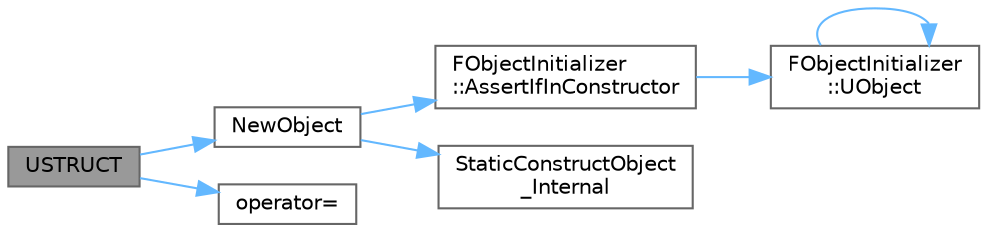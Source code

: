 digraph "USTRUCT"
{
 // INTERACTIVE_SVG=YES
 // LATEX_PDF_SIZE
  bgcolor="transparent";
  edge [fontname=Helvetica,fontsize=10,labelfontname=Helvetica,labelfontsize=10];
  node [fontname=Helvetica,fontsize=10,shape=box,height=0.2,width=0.4];
  rankdir="LR";
  Node1 [id="Node000001",label="USTRUCT",height=0.2,width=0.4,color="gray40", fillcolor="grey60", style="filled", fontcolor="black",tooltip="Key value type for object path channels that stores references to objects as both a hard and soft ref..."];
  Node1 -> Node2 [id="edge1_Node000001_Node000002",color="steelblue1",style="solid",tooltip=" "];
  Node2 [id="Node000002",label="NewObject",height=0.2,width=0.4,color="grey40", fillcolor="white", style="filled",URL="$d0/da9/UObjectGlobals_8h.html#a5bfc0b5d674bcc61332d93ddda0003de",tooltip="Convenience template for constructing a gameplay object."];
  Node2 -> Node3 [id="edge2_Node000002_Node000003",color="steelblue1",style="solid",tooltip=" "];
  Node3 [id="Node000003",label="FObjectInitializer\l::AssertIfInConstructor",height=0.2,width=0.4,color="grey40", fillcolor="white", style="filled",URL="$d5/d7f/classFObjectInitializer.html#af430b0539029f9bf4a6436bd5b5ee31b",tooltip="Asserts with the specified message if code is executed inside UObject constructor."];
  Node3 -> Node4 [id="edge3_Node000003_Node000004",color="steelblue1",style="solid",tooltip=" "];
  Node4 [id="Node000004",label="FObjectInitializer\l::UObject",height=0.2,width=0.4,color="grey40", fillcolor="white", style="filled",URL="$d5/d7f/classFObjectInitializer.html#a883e79be52bfec451a0e77abbe93eaa5",tooltip=" "];
  Node4 -> Node4 [id="edge4_Node000004_Node000004",color="steelblue1",style="solid",tooltip=" "];
  Node2 -> Node5 [id="edge5_Node000002_Node000005",color="steelblue1",style="solid",tooltip=" "];
  Node5 [id="Node000005",label="StaticConstructObject\l_Internal",height=0.2,width=0.4,color="grey40", fillcolor="white", style="filled",URL="$d0/da9/UObjectGlobals_8h.html#ad949828940bb700383cfe4bbbd6c9cf8",tooltip="Create a new instance of an object."];
  Node1 -> Node6 [id="edge6_Node000001_Node000006",color="steelblue1",style="solid",tooltip=" "];
  Node6 [id="Node000006",label="operator=",height=0.2,width=0.4,color="grey40", fillcolor="white", style="filled",URL="$d8/d62/AnimNode__Inertialization_8h.html#a7d4766029836c503d7e211b4120796a1",tooltip=" "];
}

